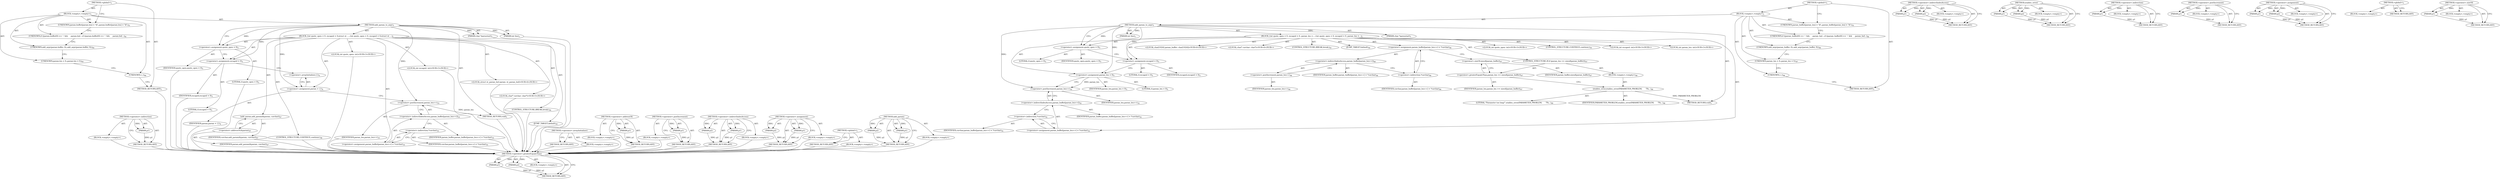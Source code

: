 digraph "add_param" {
vulnerable_98 [label=<(METHOD,&lt;operator&gt;.greaterEqualsThan)>];
vulnerable_99 [label=<(PARAM,p1)>];
vulnerable_100 [label=<(PARAM,p2)>];
vulnerable_101 [label=<(BLOCK,&lt;empty&gt;,&lt;empty&gt;)>];
vulnerable_102 [label=<(METHOD_RETURN,ANY)>];
vulnerable_6 [label=<(METHOD,&lt;global&gt;)<SUB>1</SUB>>];
vulnerable_7 [label=<(BLOCK,&lt;empty&gt;,&lt;empty&gt;)<SUB>1</SUB>>];
vulnerable_8 [label=<(METHOD,add_param_to_argv)<SUB>1</SUB>>];
vulnerable_9 [label=<(PARAM,char *parsestart)<SUB>1</SUB>>];
vulnerable_10 [label=<(PARAM,int line)<SUB>1</SUB>>];
vulnerable_11 [label=<(BLOCK,{
	int quote_open = 0, escaped = 0, param_len =...,{
	int quote_open = 0, escaped = 0, param_len =...)<SUB>2</SUB>>];
vulnerable_12 [label="<(LOCAL,int quote_open: int)<SUB>3</SUB>>"];
vulnerable_13 [label="<(LOCAL,int escaped: int)<SUB>3</SUB>>"];
vulnerable_14 [label="<(LOCAL,int param_len: int)<SUB>3</SUB>>"];
vulnerable_15 [label=<(&lt;operator&gt;.assignment,quote_open = 0)<SUB>3</SUB>>];
vulnerable_16 [label=<(IDENTIFIER,quote_open,quote_open = 0)<SUB>3</SUB>>];
vulnerable_17 [label=<(LITERAL,0,quote_open = 0)<SUB>3</SUB>>];
vulnerable_18 [label=<(&lt;operator&gt;.assignment,escaped = 0)<SUB>3</SUB>>];
vulnerable_19 [label=<(IDENTIFIER,escaped,escaped = 0)<SUB>3</SUB>>];
vulnerable_20 [label=<(LITERAL,0,escaped = 0)<SUB>3</SUB>>];
vulnerable_21 [label=<(&lt;operator&gt;.assignment,param_len = 0)<SUB>3</SUB>>];
vulnerable_22 [label=<(IDENTIFIER,param_len,param_len = 0)<SUB>3</SUB>>];
vulnerable_23 [label=<(LITERAL,0,param_len = 0)<SUB>3</SUB>>];
vulnerable_24 [label="<(LOCAL,char[1024] param_buffer: char[1024])<SUB>4</SUB>>"];
vulnerable_25 [label="<(LOCAL,char* curchar: char*)<SUB>4</SUB>>"];
vulnerable_26 [label=<(&lt;operator&gt;.assignment,param_buffer[param_len++] = *curchar)<SUB>32</SUB>>];
vulnerable_27 [label=<(&lt;operator&gt;.indirectIndexAccess,param_buffer[param_len++])<SUB>32</SUB>>];
vulnerable_28 [label=<(IDENTIFIER,param_buffer,param_buffer[param_len++] = *curchar)<SUB>32</SUB>>];
vulnerable_29 [label=<(&lt;operator&gt;.postIncrement,param_len++)<SUB>32</SUB>>];
vulnerable_30 [label=<(IDENTIFIER,param_len,param_len++)<SUB>32</SUB>>];
vulnerable_31 [label=<(&lt;operator&gt;.indirection,*curchar)<SUB>32</SUB>>];
vulnerable_32 [label=<(IDENTIFIER,curchar,param_buffer[param_len++] = *curchar)<SUB>32</SUB>>];
vulnerable_33 [label=<(CONTROL_STRUCTURE,BREAK,break;)<SUB>43</SUB>>];
vulnerable_34 [label=<(JUMP_TARGET,default)<SUB>44</SUB>>];
vulnerable_35 [label=<(&lt;operator&gt;.assignment,param_buffer[param_len++] = *curchar)<SUB>46</SUB>>];
vulnerable_36 [label=<(&lt;operator&gt;.indirectIndexAccess,param_buffer[param_len++])<SUB>46</SUB>>];
vulnerable_37 [label=<(IDENTIFIER,param_buffer,param_buffer[param_len++] = *curchar)<SUB>46</SUB>>];
vulnerable_38 [label=<(&lt;operator&gt;.postIncrement,param_len++)<SUB>46</SUB>>];
vulnerable_39 [label=<(IDENTIFIER,param_len,param_len++)<SUB>46</SUB>>];
vulnerable_40 [label=<(&lt;operator&gt;.indirection,*curchar)<SUB>46</SUB>>];
vulnerable_41 [label=<(IDENTIFIER,curchar,param_buffer[param_len++] = *curchar)<SUB>46</SUB>>];
vulnerable_42 [label=<(CONTROL_STRUCTURE,IF,if (param_len &gt;= sizeof(param_buffer)))<SUB>47</SUB>>];
vulnerable_43 [label=<(&lt;operator&gt;.greaterEqualsThan,param_len &gt;= sizeof(param_buffer))<SUB>47</SUB>>];
vulnerable_44 [label=<(IDENTIFIER,param_len,param_len &gt;= sizeof(param_buffer))<SUB>47</SUB>>];
vulnerable_45 [label=<(&lt;operator&gt;.sizeOf,sizeof(param_buffer))<SUB>47</SUB>>];
vulnerable_46 [label=<(IDENTIFIER,param_buffer,sizeof(param_buffer))<SUB>47</SUB>>];
vulnerable_47 [label=<(BLOCK,&lt;empty&gt;,&lt;empty&gt;)<SUB>48</SUB>>];
vulnerable_48 [label=<(xtables_error,xtables_error(PARAMETER_PROBLEM,
					      &quot;Pa...)<SUB>48</SUB>>];
vulnerable_49 [label=<(IDENTIFIER,PARAMETER_PROBLEM,xtables_error(PARAMETER_PROBLEM,
					      &quot;Pa...)<SUB>48</SUB>>];
vulnerable_50 [label=<(LITERAL,&quot;Parameter too long!&quot;,xtables_error(PARAMETER_PROBLEM,
					      &quot;Pa...)<SUB>49</SUB>>];
vulnerable_51 [label=<(CONTROL_STRUCTURE,CONTINUE,continue;)<SUB>50</SUB>>];
vulnerable_52 [label=<(METHOD_RETURN,void)<SUB>1</SUB>>];
vulnerable_54 [label=<(UNKNOWN,param_buffer[param_len] = '\0';,param_buffer[param_len] = '\0';)<SUB>53</SUB>>];
vulnerable_55 [label=<(UNKNOWN,if ((param_buffer[0] == '-' &amp;&amp;
		     param_buf...,if ((param_buffer[0] == '-' &amp;&amp;
		     param_buf...)<SUB>56</SUB>>];
vulnerable_56 [label=<(UNKNOWN,add_argv(param_buffer, 0);,add_argv(param_buffer, 0);)<SUB>66</SUB>>];
vulnerable_57 [label=<(UNKNOWN,param_len = 0;,param_len = 0;)<SUB>67</SUB>>];
vulnerable_58 [label=<(UNKNOWN,},})<SUB>68</SUB>>];
vulnerable_59 [label=<(METHOD_RETURN,ANY)<SUB>1</SUB>>];
vulnerable_85 [label=<(METHOD,&lt;operator&gt;.indirectIndexAccess)>];
vulnerable_86 [label=<(PARAM,p1)>];
vulnerable_87 [label=<(PARAM,p2)>];
vulnerable_88 [label=<(BLOCK,&lt;empty&gt;,&lt;empty&gt;)>];
vulnerable_89 [label=<(METHOD_RETURN,ANY)>];
vulnerable_107 [label=<(METHOD,xtables_error)>];
vulnerable_108 [label=<(PARAM,p1)>];
vulnerable_109 [label=<(PARAM,p2)>];
vulnerable_110 [label=<(BLOCK,&lt;empty&gt;,&lt;empty&gt;)>];
vulnerable_111 [label=<(METHOD_RETURN,ANY)>];
vulnerable_94 [label=<(METHOD,&lt;operator&gt;.indirection)>];
vulnerable_95 [label=<(PARAM,p1)>];
vulnerable_96 [label=<(BLOCK,&lt;empty&gt;,&lt;empty&gt;)>];
vulnerable_97 [label=<(METHOD_RETURN,ANY)>];
vulnerable_90 [label=<(METHOD,&lt;operator&gt;.postIncrement)>];
vulnerable_91 [label=<(PARAM,p1)>];
vulnerable_92 [label=<(BLOCK,&lt;empty&gt;,&lt;empty&gt;)>];
vulnerable_93 [label=<(METHOD_RETURN,ANY)>];
vulnerable_80 [label=<(METHOD,&lt;operator&gt;.assignment)>];
vulnerable_81 [label=<(PARAM,p1)>];
vulnerable_82 [label=<(PARAM,p2)>];
vulnerable_83 [label=<(BLOCK,&lt;empty&gt;,&lt;empty&gt;)>];
vulnerable_84 [label=<(METHOD_RETURN,ANY)>];
vulnerable_74 [label=<(METHOD,&lt;global&gt;)<SUB>1</SUB>>];
vulnerable_75 [label=<(BLOCK,&lt;empty&gt;,&lt;empty&gt;)>];
vulnerable_76 [label=<(METHOD_RETURN,ANY)>];
vulnerable_103 [label=<(METHOD,&lt;operator&gt;.sizeOf)>];
vulnerable_104 [label=<(PARAM,p1)>];
vulnerable_105 [label=<(BLOCK,&lt;empty&gt;,&lt;empty&gt;)>];
vulnerable_106 [label=<(METHOD_RETURN,ANY)>];
fixed_82 [label=<(METHOD,&lt;operator&gt;.indirection)>];
fixed_83 [label=<(PARAM,p1)>];
fixed_84 [label=<(BLOCK,&lt;empty&gt;,&lt;empty&gt;)>];
fixed_85 [label=<(METHOD_RETURN,ANY)>];
fixed_6 [label=<(METHOD,&lt;global&gt;)<SUB>1</SUB>>];
fixed_7 [label=<(BLOCK,&lt;empty&gt;,&lt;empty&gt;)<SUB>1</SUB>>];
fixed_8 [label=<(METHOD,add_param_to_argv)<SUB>1</SUB>>];
fixed_9 [label=<(PARAM,char *parsestart)<SUB>1</SUB>>];
fixed_10 [label=<(PARAM,int line)<SUB>1</SUB>>];
fixed_11 [label=<(BLOCK,{
	int quote_open = 0, escaped = 0;
	struct xt_...,{
	int quote_open = 0, escaped = 0;
	struct xt_...)<SUB>2</SUB>>];
fixed_12 [label="<(LOCAL,int quote_open: int)<SUB>3</SUB>>"];
fixed_13 [label="<(LOCAL,int escaped: int)<SUB>3</SUB>>"];
fixed_14 [label=<(&lt;operator&gt;.assignment,quote_open = 0)<SUB>3</SUB>>];
fixed_15 [label=<(IDENTIFIER,quote_open,quote_open = 0)<SUB>3</SUB>>];
fixed_16 [label=<(LITERAL,0,quote_open = 0)<SUB>3</SUB>>];
fixed_17 [label=<(&lt;operator&gt;.assignment,escaped = 0)<SUB>3</SUB>>];
fixed_18 [label=<(IDENTIFIER,escaped,escaped = 0)<SUB>3</SUB>>];
fixed_19 [label=<(LITERAL,0,escaped = 0)<SUB>3</SUB>>];
fixed_20 [label="<(LOCAL,struct xt_param_buf param: xt_param_buf)<SUB>4</SUB>>"];
fixed_21 [label=<(&lt;operator&gt;.assignment,param = {})<SUB>4</SUB>>];
fixed_22 [label=<(IDENTIFIER,param,param = {})<SUB>4</SUB>>];
fixed_23 [label=<(&lt;operator&gt;.arrayInitializer,{})<SUB>4</SUB>>];
fixed_24 [label="<(LOCAL,char* curchar: char*)<SUB>5</SUB>>"];
fixed_25 [label=<(&lt;operator&gt;.assignment,param_buffer[param_len++] = *curchar)<SUB>33</SUB>>];
fixed_26 [label=<(&lt;operator&gt;.indirectIndexAccess,param_buffer[param_len++])<SUB>33</SUB>>];
fixed_27 [label=<(IDENTIFIER,param_buffer,param_buffer[param_len++] = *curchar)<SUB>33</SUB>>];
fixed_28 [label=<(&lt;operator&gt;.postIncrement,param_len++)<SUB>33</SUB>>];
fixed_29 [label=<(IDENTIFIER,param_len,param_len++)<SUB>33</SUB>>];
fixed_30 [label=<(&lt;operator&gt;.indirection,*curchar)<SUB>33</SUB>>];
fixed_31 [label=<(IDENTIFIER,curchar,param_buffer[param_len++] = *curchar)<SUB>33</SUB>>];
fixed_32 [label=<(CONTROL_STRUCTURE,BREAK,break;)<SUB>44</SUB>>];
fixed_33 [label=<(JUMP_TARGET,default)<SUB>45</SUB>>];
fixed_34 [label=<(add_param,add_param(&amp;param, curchar))<SUB>47</SUB>>];
fixed_35 [label=<(&lt;operator&gt;.addressOf,&amp;param)<SUB>47</SUB>>];
fixed_36 [label=<(IDENTIFIER,param,add_param(&amp;param, curchar))<SUB>47</SUB>>];
fixed_37 [label=<(IDENTIFIER,curchar,add_param(&amp;param, curchar))<SUB>47</SUB>>];
fixed_38 [label=<(CONTROL_STRUCTURE,CONTINUE,continue;)<SUB>48</SUB>>];
fixed_39 [label=<(METHOD_RETURN,void)<SUB>1</SUB>>];
fixed_41 [label=<(UNKNOWN,param.buffer[param.len] = '\0';,param.buffer[param.len] = '\0';)<SUB>51</SUB>>];
fixed_42 [label=<(UNKNOWN,if ((param.buffer[0] == '-' &amp;&amp;
		     param.buf...,if ((param.buffer[0] == '-' &amp;&amp;
		     param.buf...)<SUB>54</SUB>>];
fixed_43 [label=<(UNKNOWN,add_argv(param.buffer, 0);,add_argv(param.buffer, 0);)<SUB>64</SUB>>];
fixed_44 [label=<(UNKNOWN,param.len = 0;,param.len = 0;)<SUB>65</SUB>>];
fixed_45 [label=<(UNKNOWN,},})<SUB>66</SUB>>];
fixed_46 [label=<(METHOD_RETURN,ANY)<SUB>1</SUB>>];
fixed_70 [label=<(METHOD,&lt;operator&gt;.arrayInitializer)>];
fixed_71 [label=<(BLOCK,&lt;empty&gt;,&lt;empty&gt;)>];
fixed_72 [label=<(METHOD_RETURN,ANY)>];
fixed_91 [label=<(METHOD,&lt;operator&gt;.addressOf)>];
fixed_92 [label=<(PARAM,p1)>];
fixed_93 [label=<(BLOCK,&lt;empty&gt;,&lt;empty&gt;)>];
fixed_94 [label=<(METHOD_RETURN,ANY)>];
fixed_78 [label=<(METHOD,&lt;operator&gt;.postIncrement)>];
fixed_79 [label=<(PARAM,p1)>];
fixed_80 [label=<(BLOCK,&lt;empty&gt;,&lt;empty&gt;)>];
fixed_81 [label=<(METHOD_RETURN,ANY)>];
fixed_73 [label=<(METHOD,&lt;operator&gt;.indirectIndexAccess)>];
fixed_74 [label=<(PARAM,p1)>];
fixed_75 [label=<(PARAM,p2)>];
fixed_76 [label=<(BLOCK,&lt;empty&gt;,&lt;empty&gt;)>];
fixed_77 [label=<(METHOD_RETURN,ANY)>];
fixed_65 [label=<(METHOD,&lt;operator&gt;.assignment)>];
fixed_66 [label=<(PARAM,p1)>];
fixed_67 [label=<(PARAM,p2)>];
fixed_68 [label=<(BLOCK,&lt;empty&gt;,&lt;empty&gt;)>];
fixed_69 [label=<(METHOD_RETURN,ANY)>];
fixed_59 [label=<(METHOD,&lt;global&gt;)<SUB>1</SUB>>];
fixed_60 [label=<(BLOCK,&lt;empty&gt;,&lt;empty&gt;)>];
fixed_61 [label=<(METHOD_RETURN,ANY)>];
fixed_86 [label=<(METHOD,add_param)>];
fixed_87 [label=<(PARAM,p1)>];
fixed_88 [label=<(PARAM,p2)>];
fixed_89 [label=<(BLOCK,&lt;empty&gt;,&lt;empty&gt;)>];
fixed_90 [label=<(METHOD_RETURN,ANY)>];
vulnerable_98 -> vulnerable_99  [key=0, label="AST: "];
vulnerable_98 -> vulnerable_99  [key=1, label="DDG: "];
vulnerable_98 -> vulnerable_101  [key=0, label="AST: "];
vulnerable_98 -> vulnerable_100  [key=0, label="AST: "];
vulnerable_98 -> vulnerable_100  [key=1, label="DDG: "];
vulnerable_98 -> vulnerable_102  [key=0, label="AST: "];
vulnerable_98 -> vulnerable_102  [key=1, label="CFG: "];
vulnerable_99 -> vulnerable_102  [key=0, label="DDG: p1"];
vulnerable_100 -> vulnerable_102  [key=0, label="DDG: p2"];
vulnerable_6 -> vulnerable_7  [key=0, label="AST: "];
vulnerable_6 -> vulnerable_59  [key=0, label="AST: "];
vulnerable_6 -> vulnerable_54  [key=0, label="CFG: "];
vulnerable_7 -> vulnerable_8  [key=0, label="AST: "];
vulnerable_7 -> vulnerable_54  [key=0, label="AST: "];
vulnerable_7 -> vulnerable_55  [key=0, label="AST: "];
vulnerable_7 -> vulnerable_56  [key=0, label="AST: "];
vulnerable_7 -> vulnerable_57  [key=0, label="AST: "];
vulnerable_7 -> vulnerable_58  [key=0, label="AST: "];
vulnerable_8 -> vulnerable_9  [key=0, label="AST: "];
vulnerable_8 -> vulnerable_9  [key=1, label="DDG: "];
vulnerable_8 -> vulnerable_10  [key=0, label="AST: "];
vulnerable_8 -> vulnerable_10  [key=1, label="DDG: "];
vulnerable_8 -> vulnerable_11  [key=0, label="AST: "];
vulnerable_8 -> vulnerable_52  [key=0, label="AST: "];
vulnerable_8 -> vulnerable_15  [key=0, label="CFG: "];
vulnerable_8 -> vulnerable_15  [key=1, label="DDG: "];
vulnerable_8 -> vulnerable_18  [key=0, label="DDG: "];
vulnerable_8 -> vulnerable_21  [key=0, label="DDG: "];
vulnerable_8 -> vulnerable_29  [key=0, label="DDG: "];
vulnerable_11 -> vulnerable_12  [key=0, label="AST: "];
vulnerable_11 -> vulnerable_13  [key=0, label="AST: "];
vulnerable_11 -> vulnerable_14  [key=0, label="AST: "];
vulnerable_11 -> vulnerable_15  [key=0, label="AST: "];
vulnerable_11 -> vulnerable_18  [key=0, label="AST: "];
vulnerable_11 -> vulnerable_21  [key=0, label="AST: "];
vulnerable_11 -> vulnerable_24  [key=0, label="AST: "];
vulnerable_11 -> vulnerable_25  [key=0, label="AST: "];
vulnerable_11 -> vulnerable_26  [key=0, label="AST: "];
vulnerable_11 -> vulnerable_33  [key=0, label="AST: "];
vulnerable_11 -> vulnerable_34  [key=0, label="AST: "];
vulnerable_11 -> vulnerable_35  [key=0, label="AST: "];
vulnerable_11 -> vulnerable_42  [key=0, label="AST: "];
vulnerable_11 -> vulnerable_51  [key=0, label="AST: "];
vulnerable_15 -> vulnerable_16  [key=0, label="AST: "];
vulnerable_15 -> vulnerable_17  [key=0, label="AST: "];
vulnerable_15 -> vulnerable_18  [key=0, label="CFG: "];
vulnerable_18 -> vulnerable_19  [key=0, label="AST: "];
vulnerable_18 -> vulnerable_20  [key=0, label="AST: "];
vulnerable_18 -> vulnerable_21  [key=0, label="CFG: "];
vulnerable_21 -> vulnerable_22  [key=0, label="AST: "];
vulnerable_21 -> vulnerable_23  [key=0, label="AST: "];
vulnerable_21 -> vulnerable_29  [key=0, label="CFG: "];
vulnerable_21 -> vulnerable_29  [key=1, label="DDG: param_len"];
vulnerable_26 -> vulnerable_27  [key=0, label="AST: "];
vulnerable_26 -> vulnerable_31  [key=0, label="AST: "];
vulnerable_27 -> vulnerable_28  [key=0, label="AST: "];
vulnerable_27 -> vulnerable_29  [key=0, label="AST: "];
vulnerable_27 -> vulnerable_31  [key=0, label="CFG: "];
vulnerable_29 -> vulnerable_30  [key=0, label="AST: "];
vulnerable_29 -> vulnerable_27  [key=0, label="CFG: "];
vulnerable_31 -> vulnerable_32  [key=0, label="AST: "];
vulnerable_31 -> vulnerable_26  [key=0, label="CFG: "];
vulnerable_35 -> vulnerable_36  [key=0, label="AST: "];
vulnerable_35 -> vulnerable_40  [key=0, label="AST: "];
vulnerable_35 -> vulnerable_45  [key=0, label="CFG: "];
vulnerable_36 -> vulnerable_37  [key=0, label="AST: "];
vulnerable_36 -> vulnerable_38  [key=0, label="AST: "];
vulnerable_36 -> vulnerable_40  [key=0, label="CFG: "];
vulnerable_38 -> vulnerable_39  [key=0, label="AST: "];
vulnerable_38 -> vulnerable_36  [key=0, label="CFG: "];
vulnerable_40 -> vulnerable_41  [key=0, label="AST: "];
vulnerable_40 -> vulnerable_35  [key=0, label="CFG: "];
vulnerable_42 -> vulnerable_43  [key=0, label="AST: "];
vulnerable_42 -> vulnerable_47  [key=0, label="AST: "];
vulnerable_43 -> vulnerable_44  [key=0, label="AST: "];
vulnerable_43 -> vulnerable_45  [key=0, label="AST: "];
vulnerable_43 -> vulnerable_48  [key=0, label="CFG: "];
vulnerable_45 -> vulnerable_46  [key=0, label="AST: "];
vulnerable_45 -> vulnerable_43  [key=0, label="CFG: "];
vulnerable_47 -> vulnerable_48  [key=0, label="AST: "];
vulnerable_48 -> vulnerable_49  [key=0, label="AST: "];
vulnerable_48 -> vulnerable_50  [key=0, label="AST: "];
vulnerable_48 -> vulnerable_52  [key=0, label="DDG: PARAMETER_PROBLEM"];
vulnerable_54 -> vulnerable_55  [key=0, label="CFG: "];
vulnerable_55 -> vulnerable_56  [key=0, label="CFG: "];
vulnerable_56 -> vulnerable_57  [key=0, label="CFG: "];
vulnerable_57 -> vulnerable_58  [key=0, label="CFG: "];
vulnerable_58 -> vulnerable_59  [key=0, label="CFG: "];
vulnerable_85 -> vulnerable_86  [key=0, label="AST: "];
vulnerable_85 -> vulnerable_86  [key=1, label="DDG: "];
vulnerable_85 -> vulnerable_88  [key=0, label="AST: "];
vulnerable_85 -> vulnerable_87  [key=0, label="AST: "];
vulnerable_85 -> vulnerable_87  [key=1, label="DDG: "];
vulnerable_85 -> vulnerable_89  [key=0, label="AST: "];
vulnerable_85 -> vulnerable_89  [key=1, label="CFG: "];
vulnerable_86 -> vulnerable_89  [key=0, label="DDG: p1"];
vulnerable_87 -> vulnerable_89  [key=0, label="DDG: p2"];
vulnerable_107 -> vulnerable_108  [key=0, label="AST: "];
vulnerable_107 -> vulnerable_108  [key=1, label="DDG: "];
vulnerable_107 -> vulnerable_110  [key=0, label="AST: "];
vulnerable_107 -> vulnerable_109  [key=0, label="AST: "];
vulnerable_107 -> vulnerable_109  [key=1, label="DDG: "];
vulnerable_107 -> vulnerable_111  [key=0, label="AST: "];
vulnerable_107 -> vulnerable_111  [key=1, label="CFG: "];
vulnerable_108 -> vulnerable_111  [key=0, label="DDG: p1"];
vulnerable_109 -> vulnerable_111  [key=0, label="DDG: p2"];
vulnerable_94 -> vulnerable_95  [key=0, label="AST: "];
vulnerable_94 -> vulnerable_95  [key=1, label="DDG: "];
vulnerable_94 -> vulnerable_96  [key=0, label="AST: "];
vulnerable_94 -> vulnerable_97  [key=0, label="AST: "];
vulnerable_94 -> vulnerable_97  [key=1, label="CFG: "];
vulnerable_95 -> vulnerable_97  [key=0, label="DDG: p1"];
vulnerable_90 -> vulnerable_91  [key=0, label="AST: "];
vulnerable_90 -> vulnerable_91  [key=1, label="DDG: "];
vulnerable_90 -> vulnerable_92  [key=0, label="AST: "];
vulnerable_90 -> vulnerable_93  [key=0, label="AST: "];
vulnerable_90 -> vulnerable_93  [key=1, label="CFG: "];
vulnerable_91 -> vulnerable_93  [key=0, label="DDG: p1"];
vulnerable_80 -> vulnerable_81  [key=0, label="AST: "];
vulnerable_80 -> vulnerable_81  [key=1, label="DDG: "];
vulnerable_80 -> vulnerable_83  [key=0, label="AST: "];
vulnerable_80 -> vulnerable_82  [key=0, label="AST: "];
vulnerable_80 -> vulnerable_82  [key=1, label="DDG: "];
vulnerable_80 -> vulnerable_84  [key=0, label="AST: "];
vulnerable_80 -> vulnerable_84  [key=1, label="CFG: "];
vulnerable_81 -> vulnerable_84  [key=0, label="DDG: p1"];
vulnerable_82 -> vulnerable_84  [key=0, label="DDG: p2"];
vulnerable_74 -> vulnerable_75  [key=0, label="AST: "];
vulnerable_74 -> vulnerable_76  [key=0, label="AST: "];
vulnerable_74 -> vulnerable_76  [key=1, label="CFG: "];
vulnerable_103 -> vulnerable_104  [key=0, label="AST: "];
vulnerable_103 -> vulnerable_104  [key=1, label="DDG: "];
vulnerable_103 -> vulnerable_105  [key=0, label="AST: "];
vulnerable_103 -> vulnerable_106  [key=0, label="AST: "];
vulnerable_103 -> vulnerable_106  [key=1, label="CFG: "];
vulnerable_104 -> vulnerable_106  [key=0, label="DDG: p1"];
fixed_82 -> fixed_83  [key=0, label="AST: "];
fixed_82 -> fixed_83  [key=1, label="DDG: "];
fixed_82 -> fixed_84  [key=0, label="AST: "];
fixed_82 -> fixed_85  [key=0, label="AST: "];
fixed_82 -> fixed_85  [key=1, label="CFG: "];
fixed_83 -> fixed_85  [key=0, label="DDG: p1"];
fixed_84 -> vulnerable_98  [key=0];
fixed_85 -> vulnerable_98  [key=0];
fixed_6 -> fixed_7  [key=0, label="AST: "];
fixed_6 -> fixed_46  [key=0, label="AST: "];
fixed_6 -> fixed_41  [key=0, label="CFG: "];
fixed_7 -> fixed_8  [key=0, label="AST: "];
fixed_7 -> fixed_41  [key=0, label="AST: "];
fixed_7 -> fixed_42  [key=0, label="AST: "];
fixed_7 -> fixed_43  [key=0, label="AST: "];
fixed_7 -> fixed_44  [key=0, label="AST: "];
fixed_7 -> fixed_45  [key=0, label="AST: "];
fixed_8 -> fixed_9  [key=0, label="AST: "];
fixed_8 -> fixed_9  [key=1, label="DDG: "];
fixed_8 -> fixed_10  [key=0, label="AST: "];
fixed_8 -> fixed_10  [key=1, label="DDG: "];
fixed_8 -> fixed_11  [key=0, label="AST: "];
fixed_8 -> fixed_39  [key=0, label="AST: "];
fixed_8 -> fixed_14  [key=0, label="CFG: "];
fixed_8 -> fixed_14  [key=1, label="DDG: "];
fixed_8 -> fixed_17  [key=0, label="DDG: "];
fixed_8 -> fixed_21  [key=0, label="DDG: "];
fixed_8 -> fixed_28  [key=0, label="DDG: "];
fixed_9 -> vulnerable_98  [key=0];
fixed_10 -> vulnerable_98  [key=0];
fixed_11 -> fixed_12  [key=0, label="AST: "];
fixed_11 -> fixed_13  [key=0, label="AST: "];
fixed_11 -> fixed_14  [key=0, label="AST: "];
fixed_11 -> fixed_17  [key=0, label="AST: "];
fixed_11 -> fixed_20  [key=0, label="AST: "];
fixed_11 -> fixed_21  [key=0, label="AST: "];
fixed_11 -> fixed_24  [key=0, label="AST: "];
fixed_11 -> fixed_25  [key=0, label="AST: "];
fixed_11 -> fixed_32  [key=0, label="AST: "];
fixed_11 -> fixed_33  [key=0, label="AST: "];
fixed_11 -> fixed_34  [key=0, label="AST: "];
fixed_11 -> fixed_38  [key=0, label="AST: "];
fixed_12 -> vulnerable_98  [key=0];
fixed_13 -> vulnerable_98  [key=0];
fixed_14 -> fixed_15  [key=0, label="AST: "];
fixed_14 -> fixed_16  [key=0, label="AST: "];
fixed_14 -> fixed_17  [key=0, label="CFG: "];
fixed_15 -> vulnerable_98  [key=0];
fixed_16 -> vulnerable_98  [key=0];
fixed_17 -> fixed_18  [key=0, label="AST: "];
fixed_17 -> fixed_19  [key=0, label="AST: "];
fixed_17 -> fixed_23  [key=0, label="CFG: "];
fixed_18 -> vulnerable_98  [key=0];
fixed_19 -> vulnerable_98  [key=0];
fixed_20 -> vulnerable_98  [key=0];
fixed_21 -> fixed_22  [key=0, label="AST: "];
fixed_21 -> fixed_23  [key=0, label="AST: "];
fixed_21 -> fixed_28  [key=0, label="CFG: "];
fixed_22 -> vulnerable_98  [key=0];
fixed_23 -> fixed_21  [key=0, label="CFG: "];
fixed_24 -> vulnerable_98  [key=0];
fixed_25 -> fixed_26  [key=0, label="AST: "];
fixed_25 -> fixed_30  [key=0, label="AST: "];
fixed_26 -> fixed_27  [key=0, label="AST: "];
fixed_26 -> fixed_28  [key=0, label="AST: "];
fixed_26 -> fixed_30  [key=0, label="CFG: "];
fixed_27 -> vulnerable_98  [key=0];
fixed_28 -> fixed_29  [key=0, label="AST: "];
fixed_28 -> fixed_26  [key=0, label="CFG: "];
fixed_28 -> fixed_39  [key=0, label="DDG: param_len"];
fixed_29 -> vulnerable_98  [key=0];
fixed_30 -> fixed_31  [key=0, label="AST: "];
fixed_30 -> fixed_25  [key=0, label="CFG: "];
fixed_31 -> vulnerable_98  [key=0];
fixed_32 -> vulnerable_98  [key=0];
fixed_33 -> vulnerable_98  [key=0];
fixed_34 -> fixed_35  [key=0, label="AST: "];
fixed_34 -> fixed_37  [key=0, label="AST: "];
fixed_35 -> fixed_36  [key=0, label="AST: "];
fixed_35 -> fixed_34  [key=0, label="CFG: "];
fixed_36 -> vulnerable_98  [key=0];
fixed_37 -> vulnerable_98  [key=0];
fixed_38 -> vulnerable_98  [key=0];
fixed_39 -> vulnerable_98  [key=0];
fixed_41 -> fixed_42  [key=0, label="CFG: "];
fixed_42 -> fixed_43  [key=0, label="CFG: "];
fixed_43 -> fixed_44  [key=0, label="CFG: "];
fixed_44 -> fixed_45  [key=0, label="CFG: "];
fixed_45 -> fixed_46  [key=0, label="CFG: "];
fixed_46 -> vulnerable_98  [key=0];
fixed_70 -> fixed_71  [key=0, label="AST: "];
fixed_70 -> fixed_72  [key=0, label="AST: "];
fixed_70 -> fixed_72  [key=1, label="CFG: "];
fixed_71 -> vulnerable_98  [key=0];
fixed_72 -> vulnerable_98  [key=0];
fixed_91 -> fixed_92  [key=0, label="AST: "];
fixed_91 -> fixed_92  [key=1, label="DDG: "];
fixed_91 -> fixed_93  [key=0, label="AST: "];
fixed_91 -> fixed_94  [key=0, label="AST: "];
fixed_91 -> fixed_94  [key=1, label="CFG: "];
fixed_92 -> fixed_94  [key=0, label="DDG: p1"];
fixed_93 -> vulnerable_98  [key=0];
fixed_94 -> vulnerable_98  [key=0];
fixed_78 -> fixed_79  [key=0, label="AST: "];
fixed_78 -> fixed_79  [key=1, label="DDG: "];
fixed_78 -> fixed_80  [key=0, label="AST: "];
fixed_78 -> fixed_81  [key=0, label="AST: "];
fixed_78 -> fixed_81  [key=1, label="CFG: "];
fixed_79 -> fixed_81  [key=0, label="DDG: p1"];
fixed_80 -> vulnerable_98  [key=0];
fixed_81 -> vulnerable_98  [key=0];
fixed_73 -> fixed_74  [key=0, label="AST: "];
fixed_73 -> fixed_74  [key=1, label="DDG: "];
fixed_73 -> fixed_76  [key=0, label="AST: "];
fixed_73 -> fixed_75  [key=0, label="AST: "];
fixed_73 -> fixed_75  [key=1, label="DDG: "];
fixed_73 -> fixed_77  [key=0, label="AST: "];
fixed_73 -> fixed_77  [key=1, label="CFG: "];
fixed_74 -> fixed_77  [key=0, label="DDG: p1"];
fixed_75 -> fixed_77  [key=0, label="DDG: p2"];
fixed_76 -> vulnerable_98  [key=0];
fixed_77 -> vulnerable_98  [key=0];
fixed_65 -> fixed_66  [key=0, label="AST: "];
fixed_65 -> fixed_66  [key=1, label="DDG: "];
fixed_65 -> fixed_68  [key=0, label="AST: "];
fixed_65 -> fixed_67  [key=0, label="AST: "];
fixed_65 -> fixed_67  [key=1, label="DDG: "];
fixed_65 -> fixed_69  [key=0, label="AST: "];
fixed_65 -> fixed_69  [key=1, label="CFG: "];
fixed_66 -> fixed_69  [key=0, label="DDG: p1"];
fixed_67 -> fixed_69  [key=0, label="DDG: p2"];
fixed_68 -> vulnerable_98  [key=0];
fixed_69 -> vulnerable_98  [key=0];
fixed_59 -> fixed_60  [key=0, label="AST: "];
fixed_59 -> fixed_61  [key=0, label="AST: "];
fixed_59 -> fixed_61  [key=1, label="CFG: "];
fixed_60 -> vulnerable_98  [key=0];
fixed_61 -> vulnerable_98  [key=0];
fixed_86 -> fixed_87  [key=0, label="AST: "];
fixed_86 -> fixed_87  [key=1, label="DDG: "];
fixed_86 -> fixed_89  [key=0, label="AST: "];
fixed_86 -> fixed_88  [key=0, label="AST: "];
fixed_86 -> fixed_88  [key=1, label="DDG: "];
fixed_86 -> fixed_90  [key=0, label="AST: "];
fixed_86 -> fixed_90  [key=1, label="CFG: "];
fixed_87 -> fixed_90  [key=0, label="DDG: p1"];
fixed_88 -> fixed_90  [key=0, label="DDG: p2"];
fixed_89 -> vulnerable_98  [key=0];
fixed_90 -> vulnerable_98  [key=0];
}
